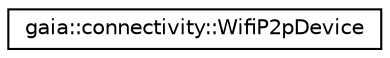 digraph G
{
  edge [fontname="Helvetica",fontsize="10",labelfontname="Helvetica",labelfontsize="10"];
  node [fontname="Helvetica",fontsize="10",shape=record];
  rankdir=LR;
  Node1 [label="gaia::connectivity::WifiP2pDevice",height=0.2,width=0.4,color="black", fillcolor="white", style="filled",URL="$d9/dfc/classgaia_1_1connectivity_1_1_wifi_p2p_device.html"];
}
